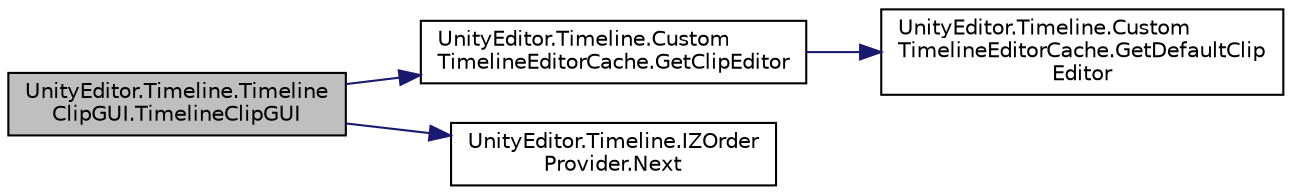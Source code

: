 digraph "UnityEditor.Timeline.TimelineClipGUI.TimelineClipGUI"
{
 // LATEX_PDF_SIZE
  edge [fontname="Helvetica",fontsize="10",labelfontname="Helvetica",labelfontsize="10"];
  node [fontname="Helvetica",fontsize="10",shape=record];
  rankdir="LR";
  Node1 [label="UnityEditor.Timeline.Timeline\lClipGUI.TimelineClipGUI",height=0.2,width=0.4,color="black", fillcolor="grey75", style="filled", fontcolor="black",tooltip=" "];
  Node1 -> Node2 [color="midnightblue",fontsize="10",style="solid",fontname="Helvetica"];
  Node2 [label="UnityEditor.Timeline.Custom\lTimelineEditorCache.GetClipEditor",height=0.2,width=0.4,color="black", fillcolor="white", style="filled",URL="$class_unity_editor_1_1_timeline_1_1_custom_timeline_editor_cache.html#a4b7f59487a7014735342fd15c71413f1",tooltip=" "];
  Node2 -> Node3 [color="midnightblue",fontsize="10",style="solid",fontname="Helvetica"];
  Node3 [label="UnityEditor.Timeline.Custom\lTimelineEditorCache.GetDefaultClip\lEditor",height=0.2,width=0.4,color="black", fillcolor="white", style="filled",URL="$class_unity_editor_1_1_timeline_1_1_custom_timeline_editor_cache.html#a1965c36388ba999d52895befcac64496",tooltip=" "];
  Node1 -> Node4 [color="midnightblue",fontsize="10",style="solid",fontname="Helvetica"];
  Node4 [label="UnityEditor.Timeline.IZOrder\lProvider.Next",height=0.2,width=0.4,color="black", fillcolor="white", style="filled",URL="$interface_unity_editor_1_1_timeline_1_1_i_z_order_provider.html#a49e0c99b9528891646569e0214fe6fa5",tooltip=" "];
}
